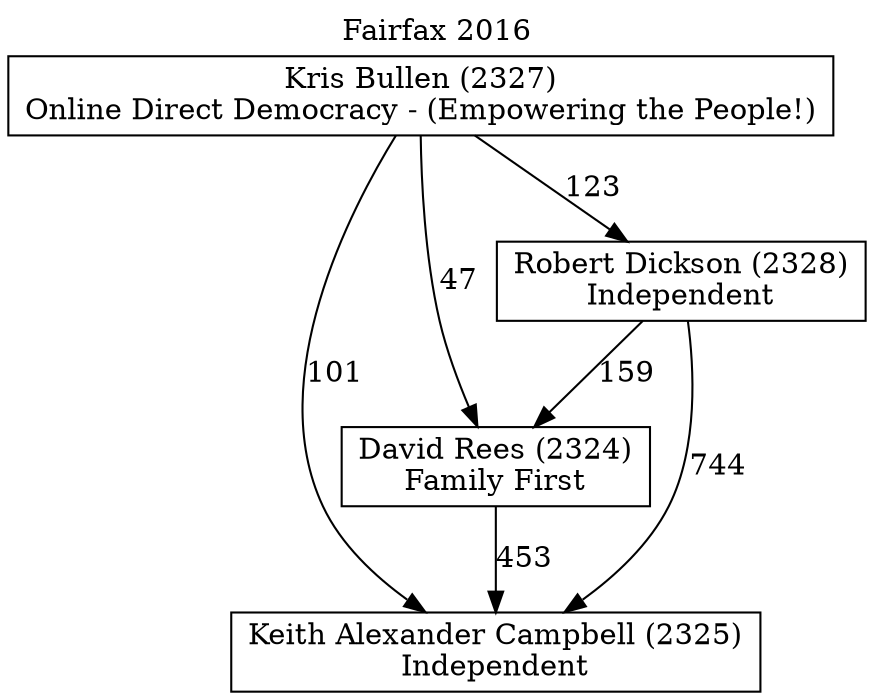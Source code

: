 // House preference flow
digraph "Keith Alexander Campbell (2325)_Fairfax_2016" {
	graph [label="Fairfax 2016" labelloc=t mclimit=10]
	node [shape=box]
	"Keith Alexander Campbell (2325)" [label="Keith Alexander Campbell (2325)
Independent"]
	"David Rees (2324)" [label="David Rees (2324)
Family First"]
	"Robert Dickson (2328)" [label="Robert Dickson (2328)
Independent"]
	"Kris Bullen (2327)" [label="Kris Bullen (2327)
Online Direct Democracy - (Empowering the People!)"]
	"David Rees (2324)" -> "Keith Alexander Campbell (2325)" [label=453]
	"Robert Dickson (2328)" -> "David Rees (2324)" [label=159]
	"Kris Bullen (2327)" -> "Robert Dickson (2328)" [label=123]
	"Robert Dickson (2328)" -> "Keith Alexander Campbell (2325)" [label=744]
	"Kris Bullen (2327)" -> "Keith Alexander Campbell (2325)" [label=101]
	"Kris Bullen (2327)" -> "David Rees (2324)" [label=47]
}
